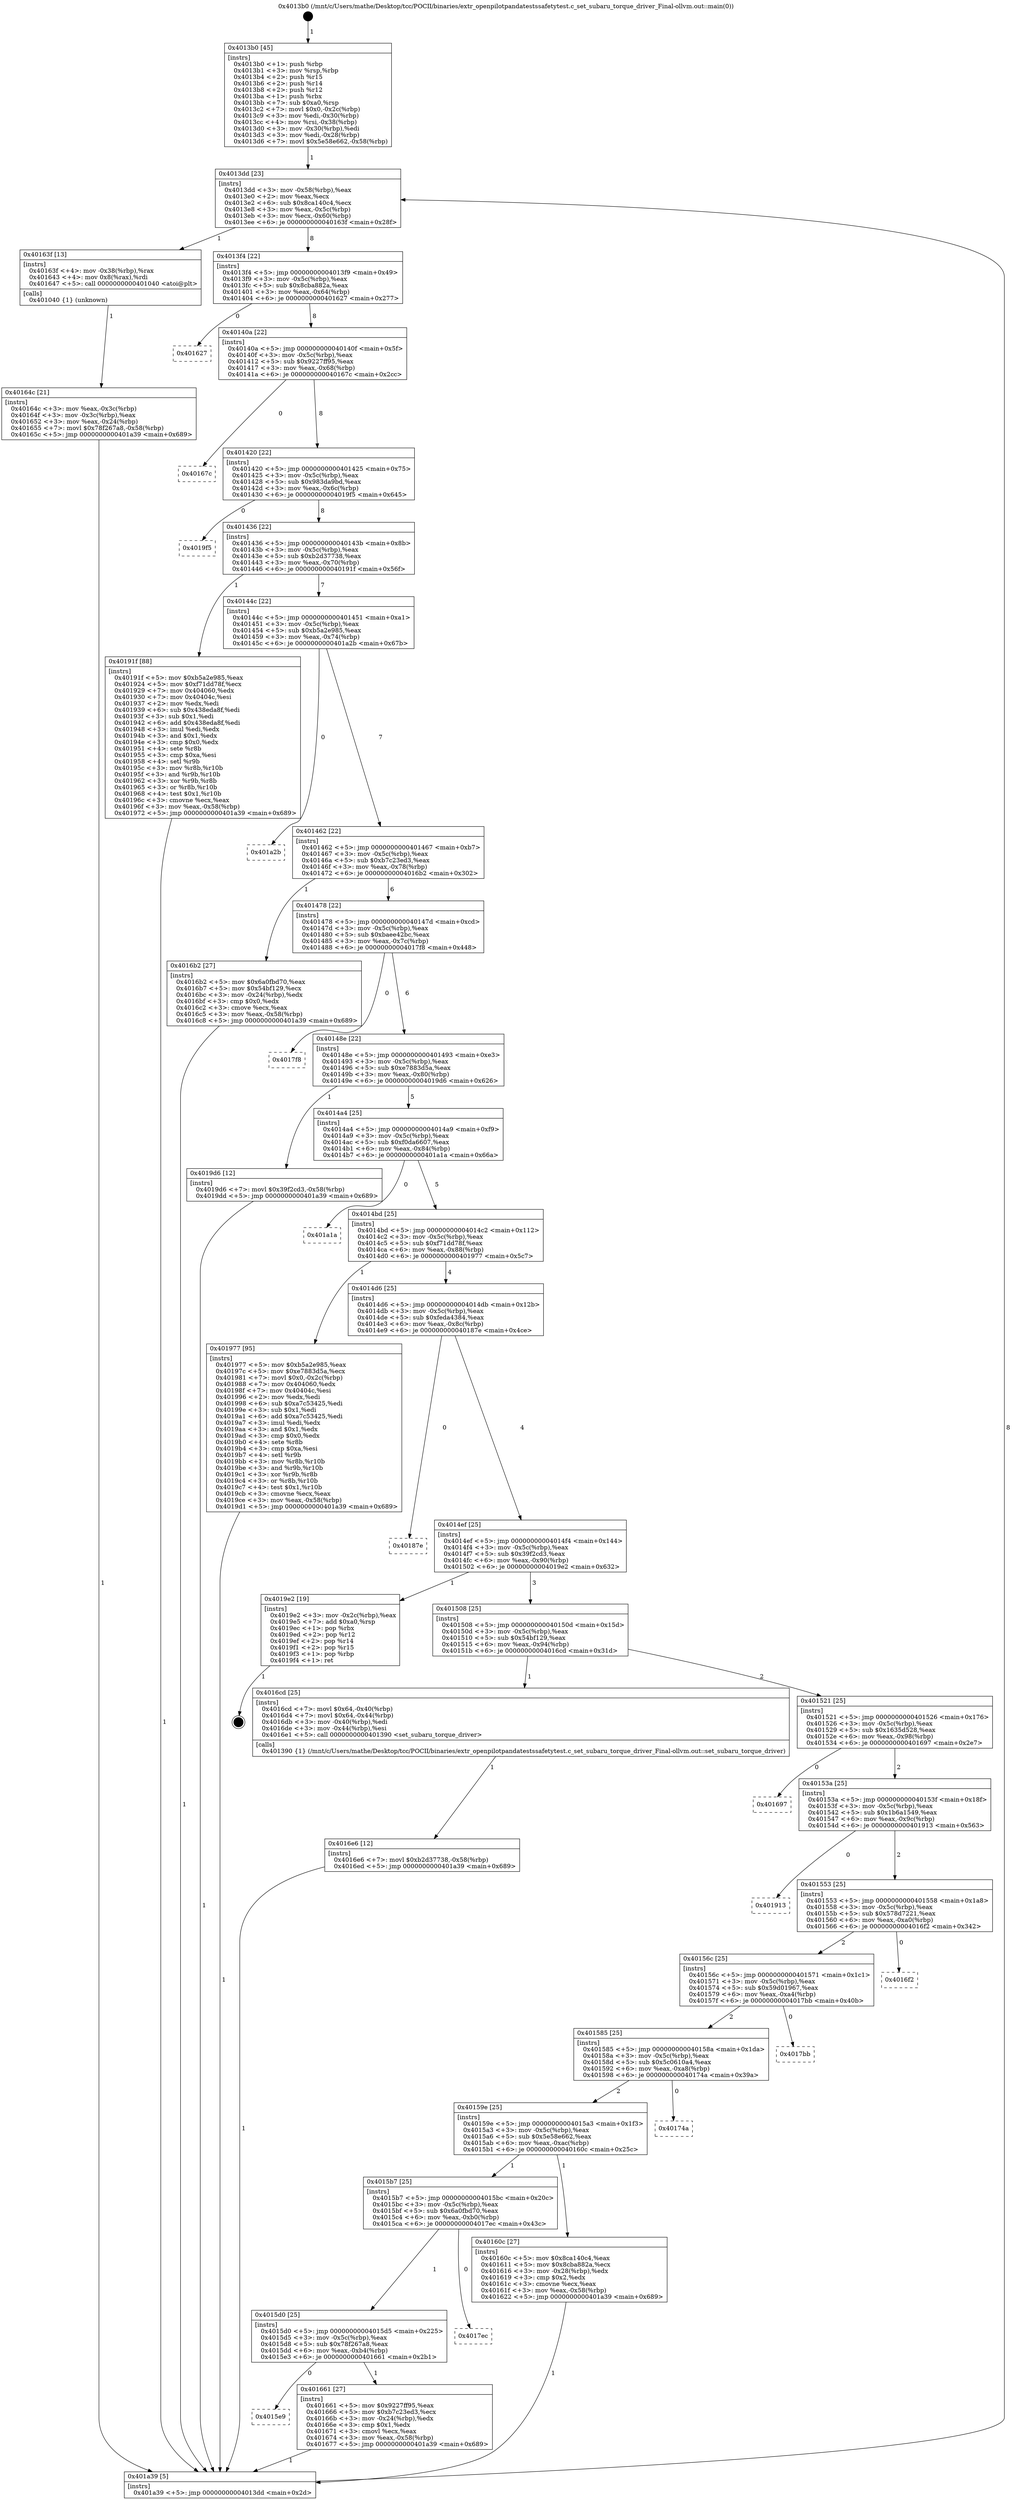 digraph "0x4013b0" {
  label = "0x4013b0 (/mnt/c/Users/mathe/Desktop/tcc/POCII/binaries/extr_openpilotpandatestssafetytest.c_set_subaru_torque_driver_Final-ollvm.out::main(0))"
  labelloc = "t"
  node[shape=record]

  Entry [label="",width=0.3,height=0.3,shape=circle,fillcolor=black,style=filled]
  "0x4013dd" [label="{
     0x4013dd [23]\l
     | [instrs]\l
     &nbsp;&nbsp;0x4013dd \<+3\>: mov -0x58(%rbp),%eax\l
     &nbsp;&nbsp;0x4013e0 \<+2\>: mov %eax,%ecx\l
     &nbsp;&nbsp;0x4013e2 \<+6\>: sub $0x8ca140c4,%ecx\l
     &nbsp;&nbsp;0x4013e8 \<+3\>: mov %eax,-0x5c(%rbp)\l
     &nbsp;&nbsp;0x4013eb \<+3\>: mov %ecx,-0x60(%rbp)\l
     &nbsp;&nbsp;0x4013ee \<+6\>: je 000000000040163f \<main+0x28f\>\l
  }"]
  "0x40163f" [label="{
     0x40163f [13]\l
     | [instrs]\l
     &nbsp;&nbsp;0x40163f \<+4\>: mov -0x38(%rbp),%rax\l
     &nbsp;&nbsp;0x401643 \<+4\>: mov 0x8(%rax),%rdi\l
     &nbsp;&nbsp;0x401647 \<+5\>: call 0000000000401040 \<atoi@plt\>\l
     | [calls]\l
     &nbsp;&nbsp;0x401040 \{1\} (unknown)\l
  }"]
  "0x4013f4" [label="{
     0x4013f4 [22]\l
     | [instrs]\l
     &nbsp;&nbsp;0x4013f4 \<+5\>: jmp 00000000004013f9 \<main+0x49\>\l
     &nbsp;&nbsp;0x4013f9 \<+3\>: mov -0x5c(%rbp),%eax\l
     &nbsp;&nbsp;0x4013fc \<+5\>: sub $0x8cba882a,%eax\l
     &nbsp;&nbsp;0x401401 \<+3\>: mov %eax,-0x64(%rbp)\l
     &nbsp;&nbsp;0x401404 \<+6\>: je 0000000000401627 \<main+0x277\>\l
  }"]
  Exit [label="",width=0.3,height=0.3,shape=circle,fillcolor=black,style=filled,peripheries=2]
  "0x401627" [label="{
     0x401627\l
  }", style=dashed]
  "0x40140a" [label="{
     0x40140a [22]\l
     | [instrs]\l
     &nbsp;&nbsp;0x40140a \<+5\>: jmp 000000000040140f \<main+0x5f\>\l
     &nbsp;&nbsp;0x40140f \<+3\>: mov -0x5c(%rbp),%eax\l
     &nbsp;&nbsp;0x401412 \<+5\>: sub $0x9227ff95,%eax\l
     &nbsp;&nbsp;0x401417 \<+3\>: mov %eax,-0x68(%rbp)\l
     &nbsp;&nbsp;0x40141a \<+6\>: je 000000000040167c \<main+0x2cc\>\l
  }"]
  "0x4016e6" [label="{
     0x4016e6 [12]\l
     | [instrs]\l
     &nbsp;&nbsp;0x4016e6 \<+7\>: movl $0xb2d37738,-0x58(%rbp)\l
     &nbsp;&nbsp;0x4016ed \<+5\>: jmp 0000000000401a39 \<main+0x689\>\l
  }"]
  "0x40167c" [label="{
     0x40167c\l
  }", style=dashed]
  "0x401420" [label="{
     0x401420 [22]\l
     | [instrs]\l
     &nbsp;&nbsp;0x401420 \<+5\>: jmp 0000000000401425 \<main+0x75\>\l
     &nbsp;&nbsp;0x401425 \<+3\>: mov -0x5c(%rbp),%eax\l
     &nbsp;&nbsp;0x401428 \<+5\>: sub $0x983da9bd,%eax\l
     &nbsp;&nbsp;0x40142d \<+3\>: mov %eax,-0x6c(%rbp)\l
     &nbsp;&nbsp;0x401430 \<+6\>: je 00000000004019f5 \<main+0x645\>\l
  }"]
  "0x4015e9" [label="{
     0x4015e9\l
  }", style=dashed]
  "0x4019f5" [label="{
     0x4019f5\l
  }", style=dashed]
  "0x401436" [label="{
     0x401436 [22]\l
     | [instrs]\l
     &nbsp;&nbsp;0x401436 \<+5\>: jmp 000000000040143b \<main+0x8b\>\l
     &nbsp;&nbsp;0x40143b \<+3\>: mov -0x5c(%rbp),%eax\l
     &nbsp;&nbsp;0x40143e \<+5\>: sub $0xb2d37738,%eax\l
     &nbsp;&nbsp;0x401443 \<+3\>: mov %eax,-0x70(%rbp)\l
     &nbsp;&nbsp;0x401446 \<+6\>: je 000000000040191f \<main+0x56f\>\l
  }"]
  "0x401661" [label="{
     0x401661 [27]\l
     | [instrs]\l
     &nbsp;&nbsp;0x401661 \<+5\>: mov $0x9227ff95,%eax\l
     &nbsp;&nbsp;0x401666 \<+5\>: mov $0xb7c23ed3,%ecx\l
     &nbsp;&nbsp;0x40166b \<+3\>: mov -0x24(%rbp),%edx\l
     &nbsp;&nbsp;0x40166e \<+3\>: cmp $0x1,%edx\l
     &nbsp;&nbsp;0x401671 \<+3\>: cmovl %ecx,%eax\l
     &nbsp;&nbsp;0x401674 \<+3\>: mov %eax,-0x58(%rbp)\l
     &nbsp;&nbsp;0x401677 \<+5\>: jmp 0000000000401a39 \<main+0x689\>\l
  }"]
  "0x40191f" [label="{
     0x40191f [88]\l
     | [instrs]\l
     &nbsp;&nbsp;0x40191f \<+5\>: mov $0xb5a2e985,%eax\l
     &nbsp;&nbsp;0x401924 \<+5\>: mov $0xf71dd78f,%ecx\l
     &nbsp;&nbsp;0x401929 \<+7\>: mov 0x404060,%edx\l
     &nbsp;&nbsp;0x401930 \<+7\>: mov 0x40404c,%esi\l
     &nbsp;&nbsp;0x401937 \<+2\>: mov %edx,%edi\l
     &nbsp;&nbsp;0x401939 \<+6\>: sub $0x438eda8f,%edi\l
     &nbsp;&nbsp;0x40193f \<+3\>: sub $0x1,%edi\l
     &nbsp;&nbsp;0x401942 \<+6\>: add $0x438eda8f,%edi\l
     &nbsp;&nbsp;0x401948 \<+3\>: imul %edi,%edx\l
     &nbsp;&nbsp;0x40194b \<+3\>: and $0x1,%edx\l
     &nbsp;&nbsp;0x40194e \<+3\>: cmp $0x0,%edx\l
     &nbsp;&nbsp;0x401951 \<+4\>: sete %r8b\l
     &nbsp;&nbsp;0x401955 \<+3\>: cmp $0xa,%esi\l
     &nbsp;&nbsp;0x401958 \<+4\>: setl %r9b\l
     &nbsp;&nbsp;0x40195c \<+3\>: mov %r8b,%r10b\l
     &nbsp;&nbsp;0x40195f \<+3\>: and %r9b,%r10b\l
     &nbsp;&nbsp;0x401962 \<+3\>: xor %r9b,%r8b\l
     &nbsp;&nbsp;0x401965 \<+3\>: or %r8b,%r10b\l
     &nbsp;&nbsp;0x401968 \<+4\>: test $0x1,%r10b\l
     &nbsp;&nbsp;0x40196c \<+3\>: cmovne %ecx,%eax\l
     &nbsp;&nbsp;0x40196f \<+3\>: mov %eax,-0x58(%rbp)\l
     &nbsp;&nbsp;0x401972 \<+5\>: jmp 0000000000401a39 \<main+0x689\>\l
  }"]
  "0x40144c" [label="{
     0x40144c [22]\l
     | [instrs]\l
     &nbsp;&nbsp;0x40144c \<+5\>: jmp 0000000000401451 \<main+0xa1\>\l
     &nbsp;&nbsp;0x401451 \<+3\>: mov -0x5c(%rbp),%eax\l
     &nbsp;&nbsp;0x401454 \<+5\>: sub $0xb5a2e985,%eax\l
     &nbsp;&nbsp;0x401459 \<+3\>: mov %eax,-0x74(%rbp)\l
     &nbsp;&nbsp;0x40145c \<+6\>: je 0000000000401a2b \<main+0x67b\>\l
  }"]
  "0x4015d0" [label="{
     0x4015d0 [25]\l
     | [instrs]\l
     &nbsp;&nbsp;0x4015d0 \<+5\>: jmp 00000000004015d5 \<main+0x225\>\l
     &nbsp;&nbsp;0x4015d5 \<+3\>: mov -0x5c(%rbp),%eax\l
     &nbsp;&nbsp;0x4015d8 \<+5\>: sub $0x78f267a8,%eax\l
     &nbsp;&nbsp;0x4015dd \<+6\>: mov %eax,-0xb4(%rbp)\l
     &nbsp;&nbsp;0x4015e3 \<+6\>: je 0000000000401661 \<main+0x2b1\>\l
  }"]
  "0x401a2b" [label="{
     0x401a2b\l
  }", style=dashed]
  "0x401462" [label="{
     0x401462 [22]\l
     | [instrs]\l
     &nbsp;&nbsp;0x401462 \<+5\>: jmp 0000000000401467 \<main+0xb7\>\l
     &nbsp;&nbsp;0x401467 \<+3\>: mov -0x5c(%rbp),%eax\l
     &nbsp;&nbsp;0x40146a \<+5\>: sub $0xb7c23ed3,%eax\l
     &nbsp;&nbsp;0x40146f \<+3\>: mov %eax,-0x78(%rbp)\l
     &nbsp;&nbsp;0x401472 \<+6\>: je 00000000004016b2 \<main+0x302\>\l
  }"]
  "0x4017ec" [label="{
     0x4017ec\l
  }", style=dashed]
  "0x4016b2" [label="{
     0x4016b2 [27]\l
     | [instrs]\l
     &nbsp;&nbsp;0x4016b2 \<+5\>: mov $0x6a0fbd70,%eax\l
     &nbsp;&nbsp;0x4016b7 \<+5\>: mov $0x54bf129,%ecx\l
     &nbsp;&nbsp;0x4016bc \<+3\>: mov -0x24(%rbp),%edx\l
     &nbsp;&nbsp;0x4016bf \<+3\>: cmp $0x0,%edx\l
     &nbsp;&nbsp;0x4016c2 \<+3\>: cmove %ecx,%eax\l
     &nbsp;&nbsp;0x4016c5 \<+3\>: mov %eax,-0x58(%rbp)\l
     &nbsp;&nbsp;0x4016c8 \<+5\>: jmp 0000000000401a39 \<main+0x689\>\l
  }"]
  "0x401478" [label="{
     0x401478 [22]\l
     | [instrs]\l
     &nbsp;&nbsp;0x401478 \<+5\>: jmp 000000000040147d \<main+0xcd\>\l
     &nbsp;&nbsp;0x40147d \<+3\>: mov -0x5c(%rbp),%eax\l
     &nbsp;&nbsp;0x401480 \<+5\>: sub $0xbaee42bc,%eax\l
     &nbsp;&nbsp;0x401485 \<+3\>: mov %eax,-0x7c(%rbp)\l
     &nbsp;&nbsp;0x401488 \<+6\>: je 00000000004017f8 \<main+0x448\>\l
  }"]
  "0x40164c" [label="{
     0x40164c [21]\l
     | [instrs]\l
     &nbsp;&nbsp;0x40164c \<+3\>: mov %eax,-0x3c(%rbp)\l
     &nbsp;&nbsp;0x40164f \<+3\>: mov -0x3c(%rbp),%eax\l
     &nbsp;&nbsp;0x401652 \<+3\>: mov %eax,-0x24(%rbp)\l
     &nbsp;&nbsp;0x401655 \<+7\>: movl $0x78f267a8,-0x58(%rbp)\l
     &nbsp;&nbsp;0x40165c \<+5\>: jmp 0000000000401a39 \<main+0x689\>\l
  }"]
  "0x4017f8" [label="{
     0x4017f8\l
  }", style=dashed]
  "0x40148e" [label="{
     0x40148e [22]\l
     | [instrs]\l
     &nbsp;&nbsp;0x40148e \<+5\>: jmp 0000000000401493 \<main+0xe3\>\l
     &nbsp;&nbsp;0x401493 \<+3\>: mov -0x5c(%rbp),%eax\l
     &nbsp;&nbsp;0x401496 \<+5\>: sub $0xe7883d5a,%eax\l
     &nbsp;&nbsp;0x40149b \<+3\>: mov %eax,-0x80(%rbp)\l
     &nbsp;&nbsp;0x40149e \<+6\>: je 00000000004019d6 \<main+0x626\>\l
  }"]
  "0x4013b0" [label="{
     0x4013b0 [45]\l
     | [instrs]\l
     &nbsp;&nbsp;0x4013b0 \<+1\>: push %rbp\l
     &nbsp;&nbsp;0x4013b1 \<+3\>: mov %rsp,%rbp\l
     &nbsp;&nbsp;0x4013b4 \<+2\>: push %r15\l
     &nbsp;&nbsp;0x4013b6 \<+2\>: push %r14\l
     &nbsp;&nbsp;0x4013b8 \<+2\>: push %r12\l
     &nbsp;&nbsp;0x4013ba \<+1\>: push %rbx\l
     &nbsp;&nbsp;0x4013bb \<+7\>: sub $0xa0,%rsp\l
     &nbsp;&nbsp;0x4013c2 \<+7\>: movl $0x0,-0x2c(%rbp)\l
     &nbsp;&nbsp;0x4013c9 \<+3\>: mov %edi,-0x30(%rbp)\l
     &nbsp;&nbsp;0x4013cc \<+4\>: mov %rsi,-0x38(%rbp)\l
     &nbsp;&nbsp;0x4013d0 \<+3\>: mov -0x30(%rbp),%edi\l
     &nbsp;&nbsp;0x4013d3 \<+3\>: mov %edi,-0x28(%rbp)\l
     &nbsp;&nbsp;0x4013d6 \<+7\>: movl $0x5e58e662,-0x58(%rbp)\l
  }"]
  "0x4019d6" [label="{
     0x4019d6 [12]\l
     | [instrs]\l
     &nbsp;&nbsp;0x4019d6 \<+7\>: movl $0x39f2cd3,-0x58(%rbp)\l
     &nbsp;&nbsp;0x4019dd \<+5\>: jmp 0000000000401a39 \<main+0x689\>\l
  }"]
  "0x4014a4" [label="{
     0x4014a4 [25]\l
     | [instrs]\l
     &nbsp;&nbsp;0x4014a4 \<+5\>: jmp 00000000004014a9 \<main+0xf9\>\l
     &nbsp;&nbsp;0x4014a9 \<+3\>: mov -0x5c(%rbp),%eax\l
     &nbsp;&nbsp;0x4014ac \<+5\>: sub $0xf0da6607,%eax\l
     &nbsp;&nbsp;0x4014b1 \<+6\>: mov %eax,-0x84(%rbp)\l
     &nbsp;&nbsp;0x4014b7 \<+6\>: je 0000000000401a1a \<main+0x66a\>\l
  }"]
  "0x401a39" [label="{
     0x401a39 [5]\l
     | [instrs]\l
     &nbsp;&nbsp;0x401a39 \<+5\>: jmp 00000000004013dd \<main+0x2d\>\l
  }"]
  "0x401a1a" [label="{
     0x401a1a\l
  }", style=dashed]
  "0x4014bd" [label="{
     0x4014bd [25]\l
     | [instrs]\l
     &nbsp;&nbsp;0x4014bd \<+5\>: jmp 00000000004014c2 \<main+0x112\>\l
     &nbsp;&nbsp;0x4014c2 \<+3\>: mov -0x5c(%rbp),%eax\l
     &nbsp;&nbsp;0x4014c5 \<+5\>: sub $0xf71dd78f,%eax\l
     &nbsp;&nbsp;0x4014ca \<+6\>: mov %eax,-0x88(%rbp)\l
     &nbsp;&nbsp;0x4014d0 \<+6\>: je 0000000000401977 \<main+0x5c7\>\l
  }"]
  "0x4015b7" [label="{
     0x4015b7 [25]\l
     | [instrs]\l
     &nbsp;&nbsp;0x4015b7 \<+5\>: jmp 00000000004015bc \<main+0x20c\>\l
     &nbsp;&nbsp;0x4015bc \<+3\>: mov -0x5c(%rbp),%eax\l
     &nbsp;&nbsp;0x4015bf \<+5\>: sub $0x6a0fbd70,%eax\l
     &nbsp;&nbsp;0x4015c4 \<+6\>: mov %eax,-0xb0(%rbp)\l
     &nbsp;&nbsp;0x4015ca \<+6\>: je 00000000004017ec \<main+0x43c\>\l
  }"]
  "0x401977" [label="{
     0x401977 [95]\l
     | [instrs]\l
     &nbsp;&nbsp;0x401977 \<+5\>: mov $0xb5a2e985,%eax\l
     &nbsp;&nbsp;0x40197c \<+5\>: mov $0xe7883d5a,%ecx\l
     &nbsp;&nbsp;0x401981 \<+7\>: movl $0x0,-0x2c(%rbp)\l
     &nbsp;&nbsp;0x401988 \<+7\>: mov 0x404060,%edx\l
     &nbsp;&nbsp;0x40198f \<+7\>: mov 0x40404c,%esi\l
     &nbsp;&nbsp;0x401996 \<+2\>: mov %edx,%edi\l
     &nbsp;&nbsp;0x401998 \<+6\>: sub $0xa7c53425,%edi\l
     &nbsp;&nbsp;0x40199e \<+3\>: sub $0x1,%edi\l
     &nbsp;&nbsp;0x4019a1 \<+6\>: add $0xa7c53425,%edi\l
     &nbsp;&nbsp;0x4019a7 \<+3\>: imul %edi,%edx\l
     &nbsp;&nbsp;0x4019aa \<+3\>: and $0x1,%edx\l
     &nbsp;&nbsp;0x4019ad \<+3\>: cmp $0x0,%edx\l
     &nbsp;&nbsp;0x4019b0 \<+4\>: sete %r8b\l
     &nbsp;&nbsp;0x4019b4 \<+3\>: cmp $0xa,%esi\l
     &nbsp;&nbsp;0x4019b7 \<+4\>: setl %r9b\l
     &nbsp;&nbsp;0x4019bb \<+3\>: mov %r8b,%r10b\l
     &nbsp;&nbsp;0x4019be \<+3\>: and %r9b,%r10b\l
     &nbsp;&nbsp;0x4019c1 \<+3\>: xor %r9b,%r8b\l
     &nbsp;&nbsp;0x4019c4 \<+3\>: or %r8b,%r10b\l
     &nbsp;&nbsp;0x4019c7 \<+4\>: test $0x1,%r10b\l
     &nbsp;&nbsp;0x4019cb \<+3\>: cmovne %ecx,%eax\l
     &nbsp;&nbsp;0x4019ce \<+3\>: mov %eax,-0x58(%rbp)\l
     &nbsp;&nbsp;0x4019d1 \<+5\>: jmp 0000000000401a39 \<main+0x689\>\l
  }"]
  "0x4014d6" [label="{
     0x4014d6 [25]\l
     | [instrs]\l
     &nbsp;&nbsp;0x4014d6 \<+5\>: jmp 00000000004014db \<main+0x12b\>\l
     &nbsp;&nbsp;0x4014db \<+3\>: mov -0x5c(%rbp),%eax\l
     &nbsp;&nbsp;0x4014de \<+5\>: sub $0xfeda4384,%eax\l
     &nbsp;&nbsp;0x4014e3 \<+6\>: mov %eax,-0x8c(%rbp)\l
     &nbsp;&nbsp;0x4014e9 \<+6\>: je 000000000040187e \<main+0x4ce\>\l
  }"]
  "0x40160c" [label="{
     0x40160c [27]\l
     | [instrs]\l
     &nbsp;&nbsp;0x40160c \<+5\>: mov $0x8ca140c4,%eax\l
     &nbsp;&nbsp;0x401611 \<+5\>: mov $0x8cba882a,%ecx\l
     &nbsp;&nbsp;0x401616 \<+3\>: mov -0x28(%rbp),%edx\l
     &nbsp;&nbsp;0x401619 \<+3\>: cmp $0x2,%edx\l
     &nbsp;&nbsp;0x40161c \<+3\>: cmovne %ecx,%eax\l
     &nbsp;&nbsp;0x40161f \<+3\>: mov %eax,-0x58(%rbp)\l
     &nbsp;&nbsp;0x401622 \<+5\>: jmp 0000000000401a39 \<main+0x689\>\l
  }"]
  "0x40187e" [label="{
     0x40187e\l
  }", style=dashed]
  "0x4014ef" [label="{
     0x4014ef [25]\l
     | [instrs]\l
     &nbsp;&nbsp;0x4014ef \<+5\>: jmp 00000000004014f4 \<main+0x144\>\l
     &nbsp;&nbsp;0x4014f4 \<+3\>: mov -0x5c(%rbp),%eax\l
     &nbsp;&nbsp;0x4014f7 \<+5\>: sub $0x39f2cd3,%eax\l
     &nbsp;&nbsp;0x4014fc \<+6\>: mov %eax,-0x90(%rbp)\l
     &nbsp;&nbsp;0x401502 \<+6\>: je 00000000004019e2 \<main+0x632\>\l
  }"]
  "0x40159e" [label="{
     0x40159e [25]\l
     | [instrs]\l
     &nbsp;&nbsp;0x40159e \<+5\>: jmp 00000000004015a3 \<main+0x1f3\>\l
     &nbsp;&nbsp;0x4015a3 \<+3\>: mov -0x5c(%rbp),%eax\l
     &nbsp;&nbsp;0x4015a6 \<+5\>: sub $0x5e58e662,%eax\l
     &nbsp;&nbsp;0x4015ab \<+6\>: mov %eax,-0xac(%rbp)\l
     &nbsp;&nbsp;0x4015b1 \<+6\>: je 000000000040160c \<main+0x25c\>\l
  }"]
  "0x4019e2" [label="{
     0x4019e2 [19]\l
     | [instrs]\l
     &nbsp;&nbsp;0x4019e2 \<+3\>: mov -0x2c(%rbp),%eax\l
     &nbsp;&nbsp;0x4019e5 \<+7\>: add $0xa0,%rsp\l
     &nbsp;&nbsp;0x4019ec \<+1\>: pop %rbx\l
     &nbsp;&nbsp;0x4019ed \<+2\>: pop %r12\l
     &nbsp;&nbsp;0x4019ef \<+2\>: pop %r14\l
     &nbsp;&nbsp;0x4019f1 \<+2\>: pop %r15\l
     &nbsp;&nbsp;0x4019f3 \<+1\>: pop %rbp\l
     &nbsp;&nbsp;0x4019f4 \<+1\>: ret\l
  }"]
  "0x401508" [label="{
     0x401508 [25]\l
     | [instrs]\l
     &nbsp;&nbsp;0x401508 \<+5\>: jmp 000000000040150d \<main+0x15d\>\l
     &nbsp;&nbsp;0x40150d \<+3\>: mov -0x5c(%rbp),%eax\l
     &nbsp;&nbsp;0x401510 \<+5\>: sub $0x54bf129,%eax\l
     &nbsp;&nbsp;0x401515 \<+6\>: mov %eax,-0x94(%rbp)\l
     &nbsp;&nbsp;0x40151b \<+6\>: je 00000000004016cd \<main+0x31d\>\l
  }"]
  "0x40174a" [label="{
     0x40174a\l
  }", style=dashed]
  "0x4016cd" [label="{
     0x4016cd [25]\l
     | [instrs]\l
     &nbsp;&nbsp;0x4016cd \<+7\>: movl $0x64,-0x40(%rbp)\l
     &nbsp;&nbsp;0x4016d4 \<+7\>: movl $0x64,-0x44(%rbp)\l
     &nbsp;&nbsp;0x4016db \<+3\>: mov -0x40(%rbp),%edi\l
     &nbsp;&nbsp;0x4016de \<+3\>: mov -0x44(%rbp),%esi\l
     &nbsp;&nbsp;0x4016e1 \<+5\>: call 0000000000401390 \<set_subaru_torque_driver\>\l
     | [calls]\l
     &nbsp;&nbsp;0x401390 \{1\} (/mnt/c/Users/mathe/Desktop/tcc/POCII/binaries/extr_openpilotpandatestssafetytest.c_set_subaru_torque_driver_Final-ollvm.out::set_subaru_torque_driver)\l
  }"]
  "0x401521" [label="{
     0x401521 [25]\l
     | [instrs]\l
     &nbsp;&nbsp;0x401521 \<+5\>: jmp 0000000000401526 \<main+0x176\>\l
     &nbsp;&nbsp;0x401526 \<+3\>: mov -0x5c(%rbp),%eax\l
     &nbsp;&nbsp;0x401529 \<+5\>: sub $0x1635d528,%eax\l
     &nbsp;&nbsp;0x40152e \<+6\>: mov %eax,-0x98(%rbp)\l
     &nbsp;&nbsp;0x401534 \<+6\>: je 0000000000401697 \<main+0x2e7\>\l
  }"]
  "0x401585" [label="{
     0x401585 [25]\l
     | [instrs]\l
     &nbsp;&nbsp;0x401585 \<+5\>: jmp 000000000040158a \<main+0x1da\>\l
     &nbsp;&nbsp;0x40158a \<+3\>: mov -0x5c(%rbp),%eax\l
     &nbsp;&nbsp;0x40158d \<+5\>: sub $0x5c0610a4,%eax\l
     &nbsp;&nbsp;0x401592 \<+6\>: mov %eax,-0xa8(%rbp)\l
     &nbsp;&nbsp;0x401598 \<+6\>: je 000000000040174a \<main+0x39a\>\l
  }"]
  "0x401697" [label="{
     0x401697\l
  }", style=dashed]
  "0x40153a" [label="{
     0x40153a [25]\l
     | [instrs]\l
     &nbsp;&nbsp;0x40153a \<+5\>: jmp 000000000040153f \<main+0x18f\>\l
     &nbsp;&nbsp;0x40153f \<+3\>: mov -0x5c(%rbp),%eax\l
     &nbsp;&nbsp;0x401542 \<+5\>: sub $0x1b6a1549,%eax\l
     &nbsp;&nbsp;0x401547 \<+6\>: mov %eax,-0x9c(%rbp)\l
     &nbsp;&nbsp;0x40154d \<+6\>: je 0000000000401913 \<main+0x563\>\l
  }"]
  "0x4017bb" [label="{
     0x4017bb\l
  }", style=dashed]
  "0x401913" [label="{
     0x401913\l
  }", style=dashed]
  "0x401553" [label="{
     0x401553 [25]\l
     | [instrs]\l
     &nbsp;&nbsp;0x401553 \<+5\>: jmp 0000000000401558 \<main+0x1a8\>\l
     &nbsp;&nbsp;0x401558 \<+3\>: mov -0x5c(%rbp),%eax\l
     &nbsp;&nbsp;0x40155b \<+5\>: sub $0x578d7221,%eax\l
     &nbsp;&nbsp;0x401560 \<+6\>: mov %eax,-0xa0(%rbp)\l
     &nbsp;&nbsp;0x401566 \<+6\>: je 00000000004016f2 \<main+0x342\>\l
  }"]
  "0x40156c" [label="{
     0x40156c [25]\l
     | [instrs]\l
     &nbsp;&nbsp;0x40156c \<+5\>: jmp 0000000000401571 \<main+0x1c1\>\l
     &nbsp;&nbsp;0x401571 \<+3\>: mov -0x5c(%rbp),%eax\l
     &nbsp;&nbsp;0x401574 \<+5\>: sub $0x59d01967,%eax\l
     &nbsp;&nbsp;0x401579 \<+6\>: mov %eax,-0xa4(%rbp)\l
     &nbsp;&nbsp;0x40157f \<+6\>: je 00000000004017bb \<main+0x40b\>\l
  }"]
  "0x4016f2" [label="{
     0x4016f2\l
  }", style=dashed]
  Entry -> "0x4013b0" [label=" 1"]
  "0x4013dd" -> "0x40163f" [label=" 1"]
  "0x4013dd" -> "0x4013f4" [label=" 8"]
  "0x4019e2" -> Exit [label=" 1"]
  "0x4013f4" -> "0x401627" [label=" 0"]
  "0x4013f4" -> "0x40140a" [label=" 8"]
  "0x4019d6" -> "0x401a39" [label=" 1"]
  "0x40140a" -> "0x40167c" [label=" 0"]
  "0x40140a" -> "0x401420" [label=" 8"]
  "0x401977" -> "0x401a39" [label=" 1"]
  "0x401420" -> "0x4019f5" [label=" 0"]
  "0x401420" -> "0x401436" [label=" 8"]
  "0x40191f" -> "0x401a39" [label=" 1"]
  "0x401436" -> "0x40191f" [label=" 1"]
  "0x401436" -> "0x40144c" [label=" 7"]
  "0x4016e6" -> "0x401a39" [label=" 1"]
  "0x40144c" -> "0x401a2b" [label=" 0"]
  "0x40144c" -> "0x401462" [label=" 7"]
  "0x4016b2" -> "0x401a39" [label=" 1"]
  "0x401462" -> "0x4016b2" [label=" 1"]
  "0x401462" -> "0x401478" [label=" 6"]
  "0x401661" -> "0x401a39" [label=" 1"]
  "0x401478" -> "0x4017f8" [label=" 0"]
  "0x401478" -> "0x40148e" [label=" 6"]
  "0x4015d0" -> "0x401661" [label=" 1"]
  "0x40148e" -> "0x4019d6" [label=" 1"]
  "0x40148e" -> "0x4014a4" [label=" 5"]
  "0x4016cd" -> "0x4016e6" [label=" 1"]
  "0x4014a4" -> "0x401a1a" [label=" 0"]
  "0x4014a4" -> "0x4014bd" [label=" 5"]
  "0x4015b7" -> "0x4015d0" [label=" 1"]
  "0x4014bd" -> "0x401977" [label=" 1"]
  "0x4014bd" -> "0x4014d6" [label=" 4"]
  "0x4015b7" -> "0x4017ec" [label=" 0"]
  "0x4014d6" -> "0x40187e" [label=" 0"]
  "0x4014d6" -> "0x4014ef" [label=" 4"]
  "0x4015d0" -> "0x4015e9" [label=" 0"]
  "0x4014ef" -> "0x4019e2" [label=" 1"]
  "0x4014ef" -> "0x401508" [label=" 3"]
  "0x40163f" -> "0x40164c" [label=" 1"]
  "0x401508" -> "0x4016cd" [label=" 1"]
  "0x401508" -> "0x401521" [label=" 2"]
  "0x401a39" -> "0x4013dd" [label=" 8"]
  "0x401521" -> "0x401697" [label=" 0"]
  "0x401521" -> "0x40153a" [label=" 2"]
  "0x40160c" -> "0x401a39" [label=" 1"]
  "0x40153a" -> "0x401913" [label=" 0"]
  "0x40153a" -> "0x401553" [label=" 2"]
  "0x40159e" -> "0x4015b7" [label=" 1"]
  "0x401553" -> "0x4016f2" [label=" 0"]
  "0x401553" -> "0x40156c" [label=" 2"]
  "0x40159e" -> "0x40160c" [label=" 1"]
  "0x40156c" -> "0x4017bb" [label=" 0"]
  "0x40156c" -> "0x401585" [label=" 2"]
  "0x4013b0" -> "0x4013dd" [label=" 1"]
  "0x401585" -> "0x40174a" [label=" 0"]
  "0x401585" -> "0x40159e" [label=" 2"]
  "0x40164c" -> "0x401a39" [label=" 1"]
}
